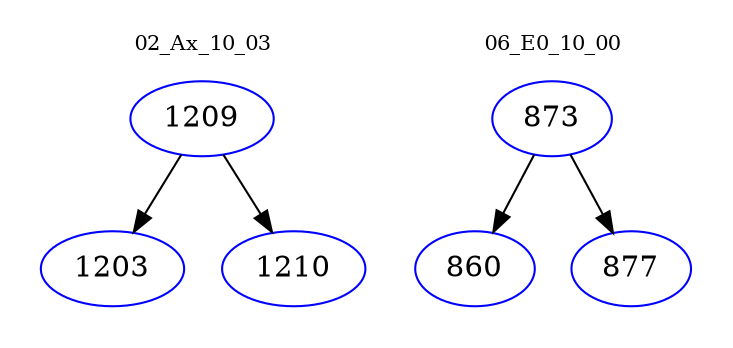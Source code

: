 digraph{
subgraph cluster_0 {
color = white
label = "02_Ax_10_03";
fontsize=10;
T0_1209 [label="1209", color="blue"]
T0_1209 -> T0_1203 [color="black"]
T0_1203 [label="1203", color="blue"]
T0_1209 -> T0_1210 [color="black"]
T0_1210 [label="1210", color="blue"]
}
subgraph cluster_1 {
color = white
label = "06_E0_10_00";
fontsize=10;
T1_873 [label="873", color="blue"]
T1_873 -> T1_860 [color="black"]
T1_860 [label="860", color="blue"]
T1_873 -> T1_877 [color="black"]
T1_877 [label="877", color="blue"]
}
}
